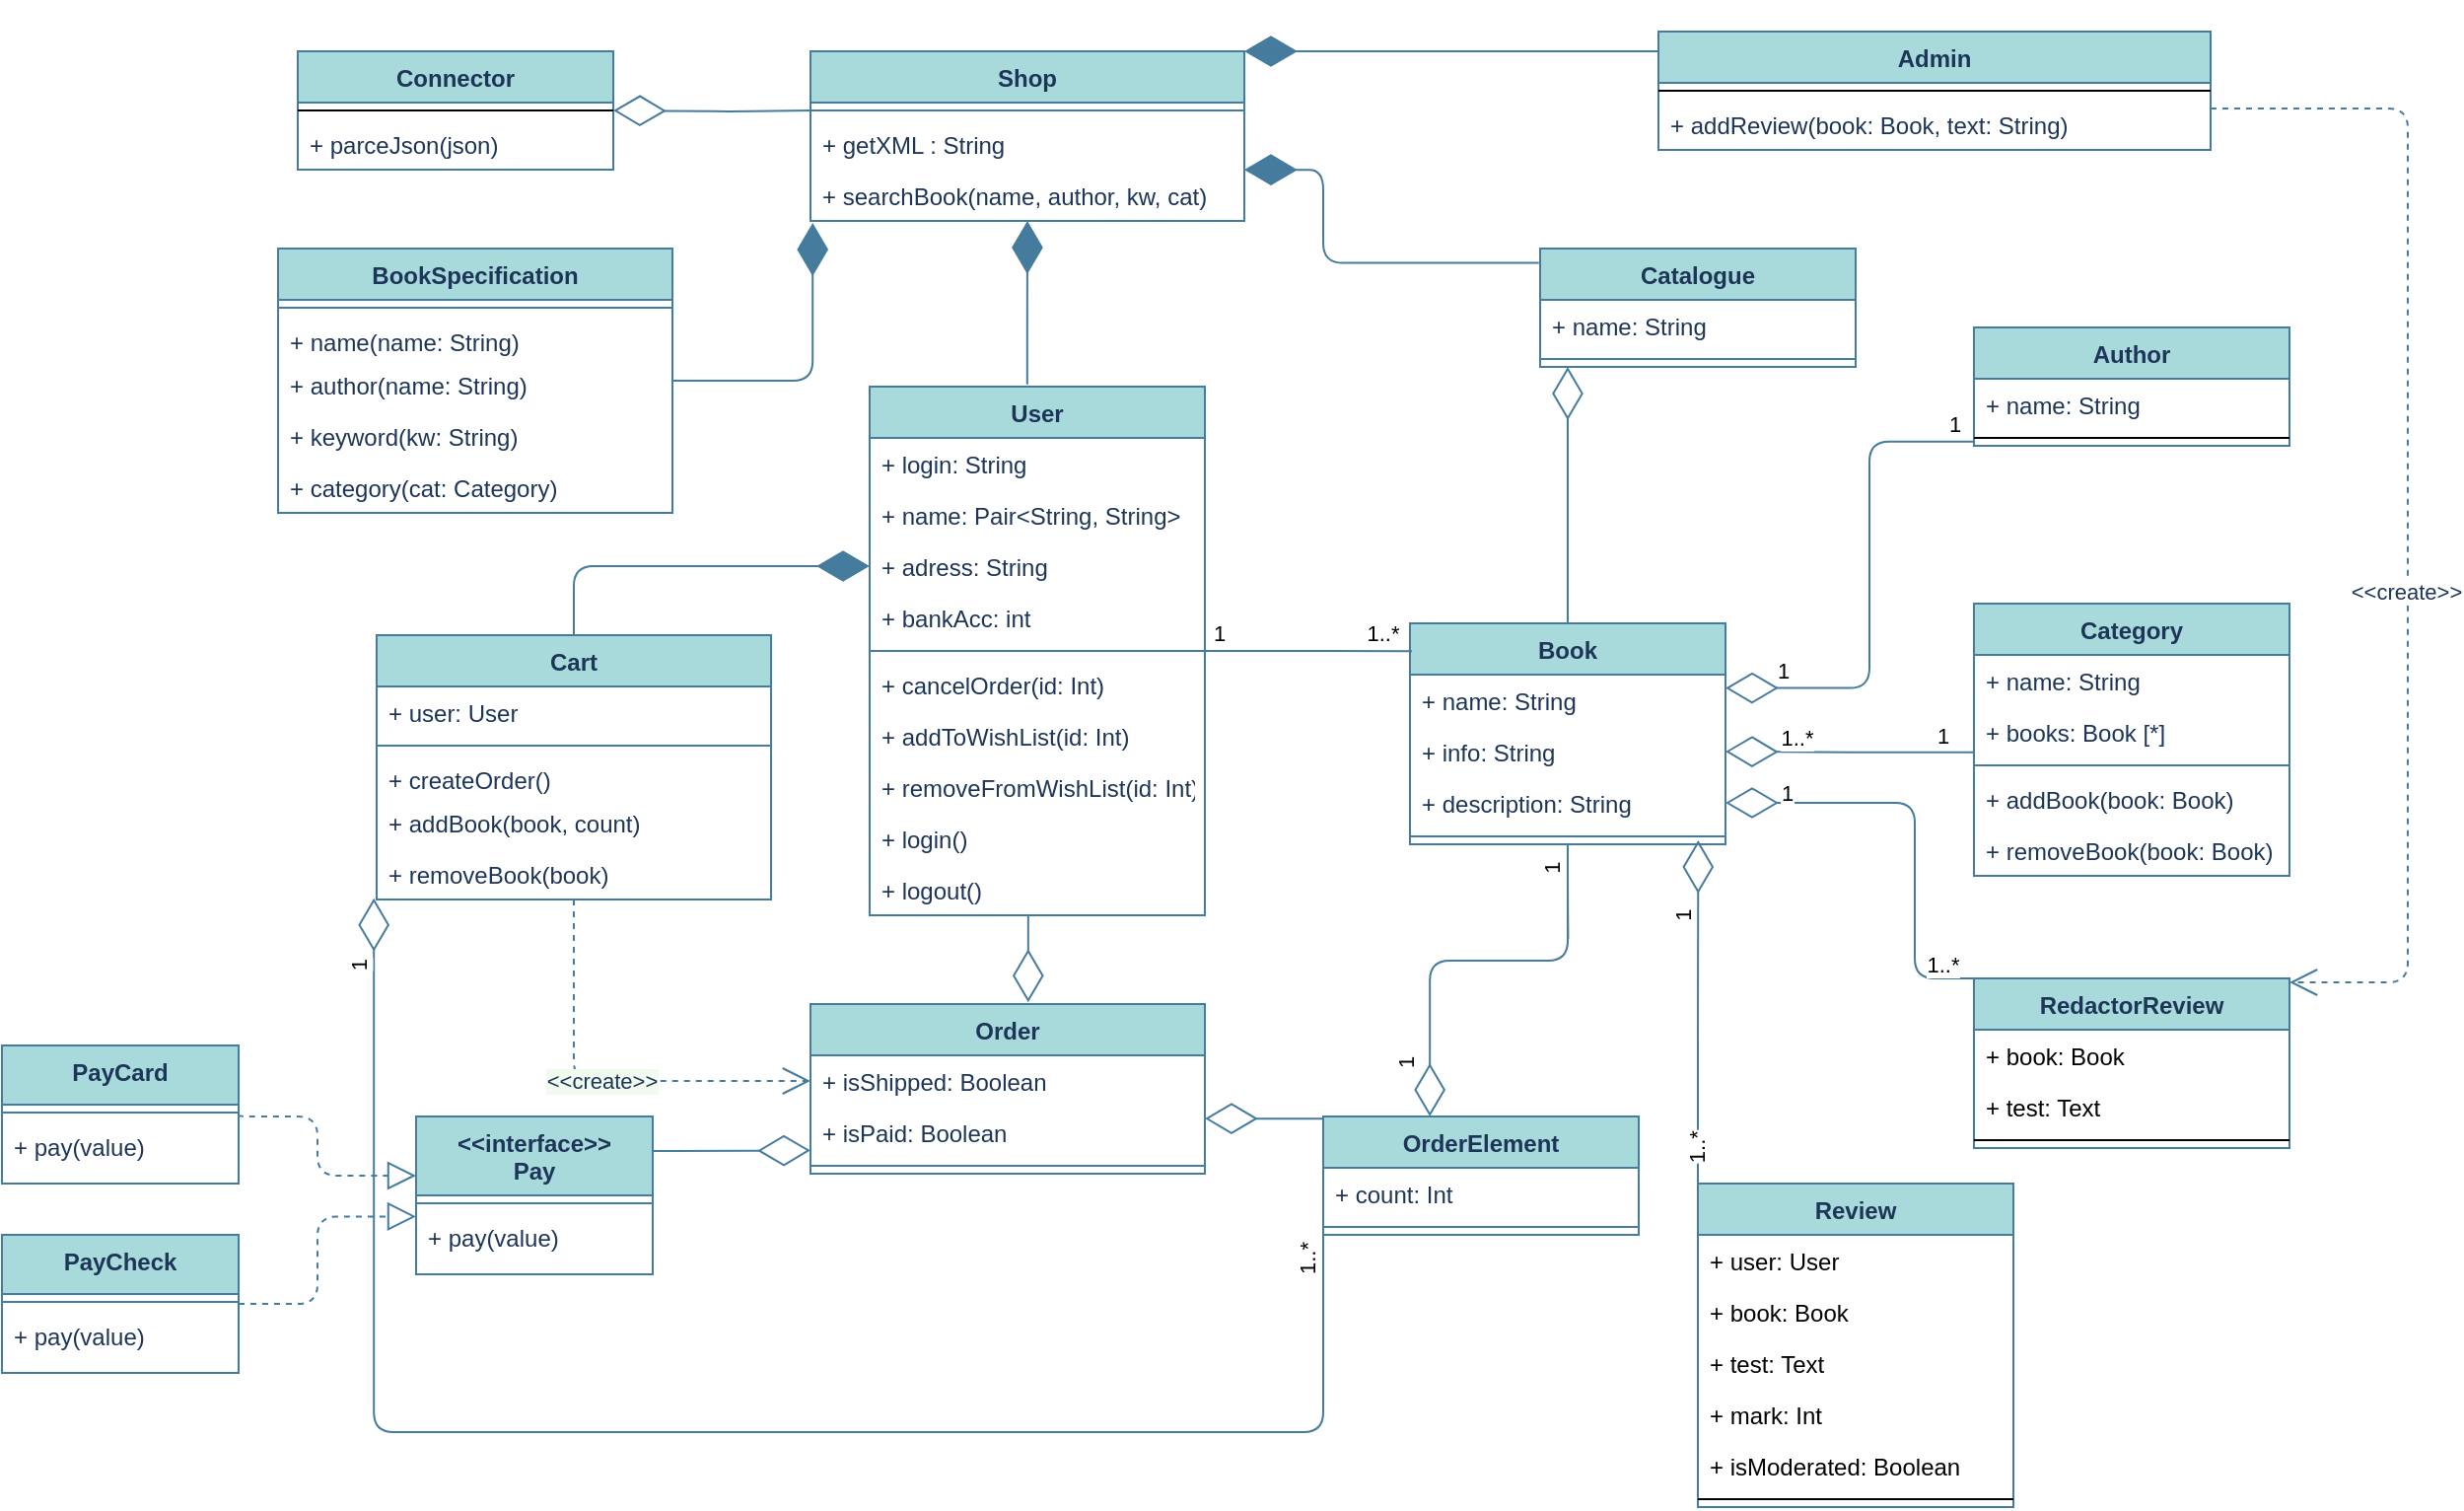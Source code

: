 <mxfile version="13.6.10" type="google"><diagram id="C5RBs43oDa-KdzZeNtuy" name="Page-1"><mxGraphModel dx="1653" dy="455" grid="1" gridSize="10" guides="1" tooltips="1" connect="1" arrows="1" fold="1" page="1" pageScale="1" pageWidth="827" pageHeight="1169" background="none" math="0" shadow="0"><root><mxCell id="WIyWlLk6GJQsqaUBKTNV-0"/><mxCell id="WIyWlLk6GJQsqaUBKTNV-1" parent="WIyWlLk6GJQsqaUBKTNV-0"/><mxCell id="28wY9zj7JugQO1E79rwY-50" style="edgeStyle=orthogonalEdgeStyle;rounded=1;orthogonalLoop=1;jettySize=auto;html=1;entryX=0.5;entryY=1;entryDx=0;entryDy=0;endFill=1;endArrow=diamondThin;endSize=24;exitX=0.47;exitY=-0.004;exitDx=0;exitDy=0;exitPerimeter=0;labelBackgroundColor=#F1FAEE;strokeColor=#457B9D;fontColor=#1D3557;" parent="WIyWlLk6GJQsqaUBKTNV-1" source="28wY9zj7JugQO1E79rwY-0" target="28wY9zj7JugQO1E79rwY-22" edge="1"><mxGeometry relative="1" as="geometry"><mxPoint x="200" y="530" as="sourcePoint"/><Array as="points"/></mxGeometry></mxCell><mxCell id="28wY9zj7JugQO1E79rwY-34" style="edgeStyle=orthogonalEdgeStyle;rounded=1;orthogonalLoop=1;jettySize=auto;html=1;exitX=0.5;exitY=0;exitDx=0;exitDy=0;endFill=1;endArrow=diamondThin;endSize=24;labelBackgroundColor=#F1FAEE;strokeColor=#457B9D;fontColor=#1D3557;entryX=0;entryY=0.5;entryDx=0;entryDy=0;" parent="WIyWlLk6GJQsqaUBKTNV-1" source="28wY9zj7JugQO1E79rwY-30" edge="1"><mxGeometry relative="1" as="geometry"><mxPoint x="140" y="621.0" as="targetPoint"/><Array as="points"><mxPoint x="-10" y="621"/></Array></mxGeometry></mxCell><mxCell id="28wY9zj7JugQO1E79rwY-36" value="&amp;lt;&amp;lt;create&amp;gt;&amp;gt;" style="edgeStyle=orthogonalEdgeStyle;rounded=1;orthogonalLoop=1;jettySize=auto;html=1;exitX=0.5;exitY=1;exitDx=0;exitDy=0;dashed=1;endArrow=open;endSize=12;labelBackgroundColor=#F1FAEE;strokeColor=#457B9D;fontColor=#1D3557;entryX=0;entryY=0.5;entryDx=0;entryDy=0;" parent="WIyWlLk6GJQsqaUBKTNV-1" source="28wY9zj7JugQO1E79rwY-30" edge="1"><mxGeometry relative="1" as="geometry"><Array as="points"><mxPoint x="-10" y="882"/></Array><mxPoint x="110" y="882" as="targetPoint"/></mxGeometry></mxCell><mxCell id="28wY9zj7JugQO1E79rwY-91" style="edgeStyle=orthogonalEdgeStyle;curved=0;rounded=1;orthogonalLoop=1;jettySize=auto;html=1;exitX=-0.004;exitY=0.121;exitDx=0;exitDy=0;entryX=1;entryY=1.003;entryDx=0;entryDy=0;entryPerimeter=0;strokeColor=#457B9D;fontColor=#1D3557;exitPerimeter=0;labelBackgroundColor=#F1FAEE;endFill=1;endArrow=diamondThin;endSize=24;" parent="WIyWlLk6GJQsqaUBKTNV-1" source="28wY9zj7JugQO1E79rwY-56" target="28wY9zj7JugQO1E79rwY-25" edge="1"><mxGeometry relative="1" as="geometry"><Array as="points"><mxPoint x="370" y="467"/><mxPoint x="370" y="420"/></Array></mxGeometry></mxCell><mxCell id="28wY9zj7JugQO1E79rwY-22" value="Shop" style="swimlane;fontStyle=1;align=center;verticalAlign=top;childLayout=stackLayout;horizontal=1;startSize=26;horizontalStack=0;resizeParent=1;resizeParentMax=0;resizeLast=0;collapsible=1;marginBottom=0;fillColor=#A8DADC;strokeColor=#457B9D;fontColor=#1D3557;" parent="WIyWlLk6GJQsqaUBKTNV-1" vertex="1"><mxGeometry x="110" y="360" width="220" height="86" as="geometry"/></mxCell><mxCell id="28wY9zj7JugQO1E79rwY-24" value="" style="line;strokeWidth=1;fillColor=none;align=left;verticalAlign=middle;spacingTop=-1;spacingLeft=3;spacingRight=3;rotatable=0;labelPosition=right;points=[];portConstraint=eastwest;labelBackgroundColor=#F1FAEE;strokeColor=#457B9D;fontColor=#1D3557;" parent="28wY9zj7JugQO1E79rwY-22" vertex="1"><mxGeometry y="26" width="220" height="8" as="geometry"/></mxCell><mxCell id="28wY9zj7JugQO1E79rwY-25" value="+ getXML : String" style="text;strokeColor=none;fillColor=none;align=left;verticalAlign=top;spacingLeft=4;spacingRight=4;overflow=hidden;rotatable=0;points=[[0,0.5],[1,0.5]];portConstraint=eastwest;fontColor=#1D3557;" parent="28wY9zj7JugQO1E79rwY-22" vertex="1"><mxGeometry y="34" width="220" height="26" as="geometry"/></mxCell><mxCell id="1eunspBMFtO2mFd362M6-69" value="+ searchBook(name, author, kw, cat)" style="text;strokeColor=none;fillColor=none;align=left;verticalAlign=top;spacingLeft=4;spacingRight=4;overflow=hidden;rotatable=0;points=[[0,0.5],[1,0.5]];portConstraint=eastwest;fontColor=#1D3557;" vertex="1" parent="28wY9zj7JugQO1E79rwY-22"><mxGeometry y="60" width="220" height="26" as="geometry"/></mxCell><mxCell id="28wY9zj7JugQO1E79rwY-39" style="edgeStyle=orthogonalEdgeStyle;rounded=1;orthogonalLoop=1;jettySize=auto;html=1;exitX=0;exitY=0.018;exitDx=0;exitDy=0;endFill=0;endArrow=diamondThin;endSize=24;labelBackgroundColor=#F1FAEE;strokeColor=#457B9D;fontColor=#1D3557;align=left;labelPosition=right;verticalLabelPosition=middle;verticalAlign=top;entryX=1;entryY=0.231;entryDx=0;entryDy=0;entryPerimeter=0;exitPerimeter=0;" parent="WIyWlLk6GJQsqaUBKTNV-1" source="28wY9zj7JugQO1E79rwY-12" target="28wY9zj7JugQO1E79rwY-107" edge="1"><mxGeometry relative="1" as="geometry"><mxPoint x="360" y="901" as="targetPoint"/><Array as="points"/></mxGeometry></mxCell><mxCell id="28wY9zj7JugQO1E79rwY-90" style="edgeStyle=orthogonalEdgeStyle;curved=0;rounded=1;orthogonalLoop=1;jettySize=auto;html=1;strokeColor=#457B9D;fontColor=#1D3557;labelBackgroundColor=#F1FAEE;endFill=0;endArrow=diamondThin;endSize=24;" parent="WIyWlLk6GJQsqaUBKTNV-1" edge="1"><mxGeometry relative="1" as="geometry"><mxPoint x="494" y="650" as="sourcePoint"/><mxPoint x="494" y="520" as="targetPoint"/><Array as="points"><mxPoint x="494" y="630"/><mxPoint x="494" y="630"/></Array></mxGeometry></mxCell><mxCell id="1eunspBMFtO2mFd362M6-66" style="edgeStyle=orthogonalEdgeStyle;orthogonalLoop=1;jettySize=auto;html=1;exitX=0.5;exitY=1;exitDx=0;exitDy=0;endArrow=none;strokeColor=#457B9D;fontColor=#000000;align=right;" edge="1" parent="WIyWlLk6GJQsqaUBKTNV-1" source="28wY9zj7JugQO1E79rwY-17"><mxGeometry relative="1" as="geometry"><mxPoint x="494.207" y="810" as="targetPoint"/></mxGeometry></mxCell><mxCell id="28wY9zj7JugQO1E79rwY-17" value="Book" style="swimlane;fontStyle=1;align=center;verticalAlign=top;childLayout=stackLayout;horizontal=1;startSize=26;horizontalStack=0;resizeParent=1;resizeParentMax=0;resizeLast=0;collapsible=1;marginBottom=0;fillColor=#A8DADC;strokeColor=#457B9D;fontColor=#1D3557;" parent="WIyWlLk6GJQsqaUBKTNV-1" vertex="1"><mxGeometry x="414" y="650" width="160" height="112" as="geometry"/></mxCell><mxCell id="28wY9zj7JugQO1E79rwY-18" value="+ name: String" style="text;strokeColor=none;fillColor=none;align=left;verticalAlign=top;spacingLeft=4;spacingRight=4;overflow=hidden;rotatable=0;points=[[0,0.5],[1,0.5]];portConstraint=eastwest;fontColor=#1D3557;" parent="28wY9zj7JugQO1E79rwY-17" vertex="1"><mxGeometry y="26" width="160" height="26" as="geometry"/></mxCell><mxCell id="28wY9zj7JugQO1E79rwY-49" value="+ info: String" style="text;strokeColor=none;fillColor=none;align=left;verticalAlign=top;spacingLeft=4;spacingRight=4;overflow=hidden;rotatable=0;points=[[0,0.5],[1,0.5]];portConstraint=eastwest;fontColor=#1D3557;" parent="28wY9zj7JugQO1E79rwY-17" vertex="1"><mxGeometry y="52" width="160" height="26" as="geometry"/></mxCell><mxCell id="28wY9zj7JugQO1E79rwY-100" value="+ description: String" style="text;strokeColor=none;fillColor=none;align=left;verticalAlign=top;spacingLeft=4;spacingRight=4;overflow=hidden;rotatable=0;points=[[0,0.5],[1,0.5]];portConstraint=eastwest;fontColor=#1D3557;" parent="28wY9zj7JugQO1E79rwY-17" vertex="1"><mxGeometry y="78" width="160" height="26" as="geometry"/></mxCell><mxCell id="28wY9zj7JugQO1E79rwY-19" value="" style="line;strokeWidth=1;fillColor=none;align=left;verticalAlign=middle;spacingTop=-1;spacingLeft=3;spacingRight=3;rotatable=0;labelPosition=right;points=[];portConstraint=eastwest;labelBackgroundColor=#F1FAEE;strokeColor=#457B9D;fontColor=#1D3557;" parent="28wY9zj7JugQO1E79rwY-17" vertex="1"><mxGeometry y="104" width="160" height="8" as="geometry"/></mxCell><mxCell id="28wY9zj7JugQO1E79rwY-87" style="edgeStyle=orthogonalEdgeStyle;curved=0;rounded=1;orthogonalLoop=1;jettySize=auto;html=1;strokeColor=#457B9D;fontColor=#1D3557;labelBackgroundColor=#F1FAEE;endFill=0;endArrow=diamondThin;endSize=24;entryX=1;entryY=0.26;entryDx=0;entryDy=0;entryPerimeter=0;exitX=-0.002;exitY=0.733;exitDx=0;exitDy=0;exitPerimeter=0;" parent="WIyWlLk6GJQsqaUBKTNV-1" source="28wY9zj7JugQO1E79rwY-84" target="28wY9zj7JugQO1E79rwY-18" edge="1"><mxGeometry relative="1" as="geometry"><mxPoint x="573" y="709" as="targetPoint"/><Array as="points"><mxPoint x="647" y="558"/><mxPoint x="647" y="683"/></Array></mxGeometry></mxCell><mxCell id="1eunspBMFtO2mFd362M6-53" value="1" style="edgeLabel;html=1;align=center;verticalAlign=bottom;resizable=0;points=[];fontColor=#000000;" vertex="1" connectable="0" parent="28wY9zj7JugQO1E79rwY-87"><mxGeometry x="0.77" relative="1" as="geometry"><mxPoint as="offset"/></mxGeometry></mxCell><mxCell id="1eunspBMFtO2mFd362M6-54" value="1" style="edgeLabel;html=1;align=center;verticalAlign=bottom;resizable=0;points=[];fontColor=#000000;" vertex="1" connectable="0" parent="28wY9zj7JugQO1E79rwY-87"><mxGeometry x="-0.919" relative="1" as="geometry"><mxPoint as="offset"/></mxGeometry></mxCell><mxCell id="28wY9zj7JugQO1E79rwY-88" style="edgeStyle=orthogonalEdgeStyle;curved=0;rounded=1;orthogonalLoop=1;jettySize=auto;html=1;exitX=0;exitY=0;exitDx=0;exitDy=0;strokeColor=#457B9D;fontColor=#1D3557;labelBackgroundColor=#F1FAEE;endFill=0;endArrow=diamondThin;endSize=24;entryX=1;entryY=0.5;entryDx=0;entryDy=0;" parent="WIyWlLk6GJQsqaUBKTNV-1" source="28wY9zj7JugQO1E79rwY-72" target="28wY9zj7JugQO1E79rwY-100" edge="1"><mxGeometry relative="1" as="geometry"><mxPoint x="574" y="860" as="targetPoint"/><Array as="points"><mxPoint x="670" y="830"/><mxPoint x="670" y="741"/></Array><mxPoint x="699.84" y="879.998" as="sourcePoint"/></mxGeometry></mxCell><mxCell id="1eunspBMFtO2mFd362M6-47" value="1" style="edgeLabel;html=1;align=center;verticalAlign=bottom;resizable=0;points=[];fontColor=#000000;" vertex="1" connectable="0" parent="28wY9zj7JugQO1E79rwY-88"><mxGeometry x="0.718" y="3" relative="1" as="geometry"><mxPoint as="offset"/></mxGeometry></mxCell><mxCell id="1eunspBMFtO2mFd362M6-48" value="1..*" style="edgeLabel;html=1;align=center;verticalAlign=bottom;resizable=0;points=[];fontColor=#000000;" vertex="1" connectable="0" parent="28wY9zj7JugQO1E79rwY-88"><mxGeometry x="-0.847" y="1" relative="1" as="geometry"><mxPoint as="offset"/></mxGeometry></mxCell><mxCell id="28wY9zj7JugQO1E79rwY-51" style="edgeStyle=orthogonalEdgeStyle;rounded=1;orthogonalLoop=1;jettySize=auto;html=1;endFill=0;endArrow=diamondThin;endSize=24;entryX=1;entryY=0.5;entryDx=0;entryDy=0;labelBackgroundColor=#F1FAEE;strokeColor=#457B9D;fontColor=#1D3557;exitX=-0.001;exitY=0.901;exitDx=0;exitDy=0;exitPerimeter=0;" parent="WIyWlLk6GJQsqaUBKTNV-1" source="28wY9zj7JugQO1E79rwY-109" target="28wY9zj7JugQO1E79rwY-49" edge="1"><mxGeometry relative="1" as="geometry"><mxPoint x="624" y="728" as="targetPoint"/><Array as="points"/></mxGeometry></mxCell><mxCell id="1eunspBMFtO2mFd362M6-15" value="1..*" style="edgeLabel;html=1;align=center;verticalAlign=bottom;resizable=0;points=[];fontColor=#000000;" vertex="1" connectable="0" parent="28wY9zj7JugQO1E79rwY-51"><mxGeometry x="0.559" y="1" relative="1" as="geometry"><mxPoint x="8.44" as="offset"/></mxGeometry></mxCell><mxCell id="1eunspBMFtO2mFd362M6-16" value="1" style="edgeLabel;html=1;align=center;verticalAlign=bottom;resizable=0;points=[];fontColor=#000000;" vertex="1" connectable="0" parent="28wY9zj7JugQO1E79rwY-51"><mxGeometry x="-0.747" relative="1" as="geometry"><mxPoint as="offset"/></mxGeometry></mxCell><mxCell id="1eunspBMFtO2mFd362M6-4" value="&lt;div&gt;&lt;br&gt;&lt;/div&gt;" style="edgeStyle=orthogonalEdgeStyle;rounded=1;orthogonalLoop=1;jettySize=auto;html=1;exitX=1;exitY=0.5;exitDx=0;exitDy=0;entryX=0.006;entryY=0.126;entryDx=0;entryDy=0;entryPerimeter=0;align=center;endArrow=none;strokeColor=#457B9D;" edge="1" parent="WIyWlLk6GJQsqaUBKTNV-1" source="28wY9zj7JugQO1E79rwY-0" target="28wY9zj7JugQO1E79rwY-17"><mxGeometry relative="1" as="geometry"/></mxCell><mxCell id="1eunspBMFtO2mFd362M6-9" value="1" style="edgeLabel;html=1;align=center;verticalAlign=bottom;resizable=0;points=[];" vertex="1" connectable="0" parent="1eunspBMFtO2mFd362M6-4"><mxGeometry x="-0.867" y="1" relative="1" as="geometry"><mxPoint as="offset"/></mxGeometry></mxCell><mxCell id="1eunspBMFtO2mFd362M6-10" value="1..*" style="edgeLabel;html=1;align=center;verticalAlign=bottom;resizable=0;points=[];" vertex="1" connectable="0" parent="1eunspBMFtO2mFd362M6-4"><mxGeometry x="0.753" y="1" relative="1" as="geometry"><mxPoint x="-2.46" as="offset"/></mxGeometry></mxCell><mxCell id="28wY9zj7JugQO1E79rwY-0" value="User" style="swimlane;fontStyle=1;align=center;verticalAlign=top;childLayout=stackLayout;horizontal=1;startSize=26;horizontalStack=0;resizeParent=1;resizeParentMax=0;resizeLast=0;collapsible=1;marginBottom=0;fillColor=#A8DADC;strokeColor=#457B9D;fontColor=#1D3557;" parent="WIyWlLk6GJQsqaUBKTNV-1" vertex="1"><mxGeometry x="140" y="530" width="170" height="268" as="geometry"/></mxCell><mxCell id="28wY9zj7JugQO1E79rwY-1" value="+ login: String" style="text;strokeColor=none;fillColor=none;align=left;verticalAlign=top;spacingLeft=4;spacingRight=4;overflow=hidden;rotatable=0;points=[[0,0.5],[1,0.5]];portConstraint=eastwest;fontColor=#1D3557;" parent="28wY9zj7JugQO1E79rwY-0" vertex="1"><mxGeometry y="26" width="170" height="26" as="geometry"/></mxCell><mxCell id="28wY9zj7JugQO1E79rwY-54" value="+ name: Pair&lt;String, String&gt;" style="text;strokeColor=none;fillColor=none;align=left;verticalAlign=top;spacingLeft=4;spacingRight=4;overflow=hidden;rotatable=0;points=[[0,0.5],[1,0.5]];portConstraint=eastwest;fontColor=#1D3557;" parent="28wY9zj7JugQO1E79rwY-0" vertex="1"><mxGeometry y="52" width="170" height="26" as="geometry"/></mxCell><mxCell id="28wY9zj7JugQO1E79rwY-115" value="+ adress: String" style="text;strokeColor=none;fillColor=none;align=left;verticalAlign=top;spacingLeft=4;spacingRight=4;overflow=hidden;rotatable=0;points=[[0,0.5],[1,0.5]];portConstraint=eastwest;fontColor=#1D3557;" parent="28wY9zj7JugQO1E79rwY-0" vertex="1"><mxGeometry y="78" width="170" height="26" as="geometry"/></mxCell><mxCell id="28wY9zj7JugQO1E79rwY-116" value="+ bankAcc: int" style="text;strokeColor=none;fillColor=none;align=left;verticalAlign=top;spacingLeft=4;spacingRight=4;overflow=hidden;rotatable=0;points=[[0,0.5],[1,0.5]];portConstraint=eastwest;fontColor=#1D3557;" parent="28wY9zj7JugQO1E79rwY-0" vertex="1"><mxGeometry y="104" width="170" height="26" as="geometry"/></mxCell><mxCell id="28wY9zj7JugQO1E79rwY-2" value="" style="line;strokeWidth=1;fillColor=none;align=left;verticalAlign=middle;spacingTop=-1;spacingLeft=3;spacingRight=3;rotatable=0;labelPosition=right;points=[];portConstraint=eastwest;labelBackgroundColor=#F1FAEE;strokeColor=#457B9D;fontColor=#1D3557;" parent="28wY9zj7JugQO1E79rwY-0" vertex="1"><mxGeometry y="130" width="170" height="8" as="geometry"/></mxCell><mxCell id="28wY9zj7JugQO1E79rwY-3" value="+ cancelOrder(id: Int)" style="text;strokeColor=none;fillColor=none;align=left;verticalAlign=top;spacingLeft=4;spacingRight=4;overflow=hidden;rotatable=0;points=[[0,0.5],[1,0.5]];portConstraint=eastwest;fontColor=#1D3557;" parent="28wY9zj7JugQO1E79rwY-0" vertex="1"><mxGeometry y="138" width="170" height="26" as="geometry"/></mxCell><mxCell id="28wY9zj7JugQO1E79rwY-113" value="+ addToWishList(id: Int)" style="text;strokeColor=none;fillColor=none;align=left;verticalAlign=top;spacingLeft=4;spacingRight=4;overflow=hidden;rotatable=0;points=[[0,0.5],[1,0.5]];portConstraint=eastwest;fontColor=#1D3557;" parent="28wY9zj7JugQO1E79rwY-0" vertex="1"><mxGeometry y="164" width="170" height="26" as="geometry"/></mxCell><mxCell id="28wY9zj7JugQO1E79rwY-114" value="+ removeFromWishList(id: Int)" style="text;strokeColor=none;fillColor=none;align=left;verticalAlign=top;spacingLeft=4;spacingRight=4;overflow=hidden;rotatable=0;points=[[0,0.5],[1,0.5]];portConstraint=eastwest;fontColor=#1D3557;" parent="28wY9zj7JugQO1E79rwY-0" vertex="1"><mxGeometry y="190" width="170" height="26" as="geometry"/></mxCell><mxCell id="28wY9zj7JugQO1E79rwY-117" value="+ login()" style="text;strokeColor=none;fillColor=none;align=left;verticalAlign=top;spacingLeft=4;spacingRight=4;overflow=hidden;rotatable=0;points=[[0,0.5],[1,0.5]];portConstraint=eastwest;fontColor=#1D3557;" parent="28wY9zj7JugQO1E79rwY-0" vertex="1"><mxGeometry y="216" width="170" height="26" as="geometry"/></mxCell><mxCell id="28wY9zj7JugQO1E79rwY-119" value="+ logout()" style="text;strokeColor=none;fillColor=none;align=left;verticalAlign=top;spacingLeft=4;spacingRight=4;overflow=hidden;rotatable=0;points=[[0,0.5],[1,0.5]];portConstraint=eastwest;fontColor=#1D3557;" parent="28wY9zj7JugQO1E79rwY-0" vertex="1"><mxGeometry y="242" width="170" height="26" as="geometry"/></mxCell><mxCell id="28wY9zj7JugQO1E79rwY-30" value="Cart" style="swimlane;fontStyle=1;align=center;verticalAlign=top;childLayout=stackLayout;horizontal=1;startSize=26;horizontalStack=0;resizeParent=1;resizeParentMax=0;resizeLast=0;collapsible=1;marginBottom=0;fillColor=#A8DADC;strokeColor=#457B9D;fontColor=#1D3557;" parent="WIyWlLk6GJQsqaUBKTNV-1" vertex="1"><mxGeometry x="-110" y="656" width="200" height="134" as="geometry"/></mxCell><mxCell id="28wY9zj7JugQO1E79rwY-31" value="+ user: User" style="text;strokeColor=none;fillColor=none;align=left;verticalAlign=top;spacingLeft=4;spacingRight=4;overflow=hidden;rotatable=0;points=[[0,0.5],[1,0.5]];portConstraint=eastwest;fontColor=#1D3557;" parent="28wY9zj7JugQO1E79rwY-30" vertex="1"><mxGeometry y="26" width="200" height="26" as="geometry"/></mxCell><mxCell id="28wY9zj7JugQO1E79rwY-32" value="" style="line;strokeWidth=1;fillColor=none;align=left;verticalAlign=middle;spacingTop=-1;spacingLeft=3;spacingRight=3;rotatable=0;labelPosition=right;points=[];portConstraint=eastwest;labelBackgroundColor=#F1FAEE;strokeColor=#457B9D;fontColor=#1D3557;" parent="28wY9zj7JugQO1E79rwY-30" vertex="1"><mxGeometry y="52" width="200" height="8" as="geometry"/></mxCell><mxCell id="28wY9zj7JugQO1E79rwY-33" value="+ createOrder()" style="text;strokeColor=none;fillColor=none;align=left;verticalAlign=top;spacingLeft=4;spacingRight=4;overflow=hidden;rotatable=0;points=[[0,0.5],[1,0.5]];portConstraint=eastwest;fontColor=#1D3557;" parent="28wY9zj7JugQO1E79rwY-30" vertex="1"><mxGeometry y="60" width="200" height="22" as="geometry"/></mxCell><mxCell id="28wY9zj7JugQO1E79rwY-103" value="+ addBook(book, count)" style="text;strokeColor=none;fillColor=none;align=left;verticalAlign=top;spacingLeft=4;spacingRight=4;overflow=hidden;rotatable=0;points=[[0,0.5],[1,0.5]];portConstraint=eastwest;fontColor=#1D3557;" parent="28wY9zj7JugQO1E79rwY-30" vertex="1"><mxGeometry y="82" width="200" height="26" as="geometry"/></mxCell><mxCell id="28wY9zj7JugQO1E79rwY-104" value="+ removeBook(book)" style="text;strokeColor=none;fillColor=none;align=left;verticalAlign=top;spacingLeft=4;spacingRight=4;overflow=hidden;rotatable=0;points=[[0,0.5],[1,0.5]];portConstraint=eastwest;fontColor=#1D3557;" parent="28wY9zj7JugQO1E79rwY-30" vertex="1"><mxGeometry y="108" width="200" height="26" as="geometry"/></mxCell><mxCell id="28wY9zj7JugQO1E79rwY-45" value="Category" style="swimlane;fontStyle=1;align=center;verticalAlign=top;childLayout=stackLayout;horizontal=1;startSize=26;horizontalStack=0;resizeParent=1;resizeParentMax=0;resizeLast=0;collapsible=1;marginBottom=0;fillColor=#A8DADC;strokeColor=#457B9D;fontColor=#1D3557;" parent="WIyWlLk6GJQsqaUBKTNV-1" vertex="1"><mxGeometry x="700" y="640" width="160" height="138" as="geometry"/></mxCell><mxCell id="28wY9zj7JugQO1E79rwY-108" value="+ name: String" style="text;strokeColor=none;fillColor=none;align=left;verticalAlign=top;spacingLeft=4;spacingRight=4;overflow=hidden;rotatable=0;points=[[0,0.5],[1,0.5]];portConstraint=eastwest;fontColor=#1D3557;" parent="28wY9zj7JugQO1E79rwY-45" vertex="1"><mxGeometry y="26" width="160" height="26" as="geometry"/></mxCell><mxCell id="28wY9zj7JugQO1E79rwY-109" value="+ books: Book [*]" style="text;strokeColor=none;fillColor=none;align=left;verticalAlign=top;spacingLeft=4;spacingRight=4;overflow=hidden;rotatable=0;points=[[0,0.5],[1,0.5]];portConstraint=eastwest;fontColor=#1D3557;" parent="28wY9zj7JugQO1E79rwY-45" vertex="1"><mxGeometry y="52" width="160" height="26" as="geometry"/></mxCell><mxCell id="28wY9zj7JugQO1E79rwY-47" value="" style="line;strokeWidth=1;fillColor=none;align=left;verticalAlign=middle;spacingTop=-1;spacingLeft=3;spacingRight=3;rotatable=0;labelPosition=right;points=[];portConstraint=eastwest;labelBackgroundColor=#F1FAEE;strokeColor=#457B9D;fontColor=#1D3557;" parent="28wY9zj7JugQO1E79rwY-45" vertex="1"><mxGeometry y="78" width="160" height="8" as="geometry"/></mxCell><mxCell id="28wY9zj7JugQO1E79rwY-48" value="+ addBook(book: Book)" style="text;strokeColor=none;fillColor=none;align=left;verticalAlign=top;spacingLeft=4;spacingRight=4;overflow=hidden;rotatable=0;points=[[0,0.5],[1,0.5]];portConstraint=eastwest;fontColor=#1D3557;" parent="28wY9zj7JugQO1E79rwY-45" vertex="1"><mxGeometry y="86" width="160" height="26" as="geometry"/></mxCell><mxCell id="28wY9zj7JugQO1E79rwY-128" value="+ removeBook(book: Book)" style="text;strokeColor=none;fillColor=none;align=left;verticalAlign=top;spacingLeft=4;spacingRight=4;overflow=hidden;rotatable=0;points=[[0,0.5],[1,0.5]];portConstraint=eastwest;fontColor=#1D3557;" parent="28wY9zj7JugQO1E79rwY-45" vertex="1"><mxGeometry y="112" width="160" height="26" as="geometry"/></mxCell><mxCell id="28wY9zj7JugQO1E79rwY-82" value="Author" style="swimlane;fontStyle=1;align=center;verticalAlign=top;childLayout=stackLayout;horizontal=1;startSize=26;horizontalStack=0;resizeParent=1;resizeParentMax=0;resizeLast=0;collapsible=1;marginBottom=0;rounded=0;sketch=0;strokeColor=#457B9D;fillColor=#A8DADC;fontColor=#1D3557;" parent="WIyWlLk6GJQsqaUBKTNV-1" vertex="1"><mxGeometry x="700" y="500" width="160" height="60" as="geometry"/></mxCell><mxCell id="28wY9zj7JugQO1E79rwY-86" value="+ name: String" style="text;strokeColor=none;fillColor=none;align=left;verticalAlign=top;spacingLeft=4;spacingRight=4;overflow=hidden;rotatable=0;points=[[0,0.5],[1,0.5]];portConstraint=eastwest;fontColor=#1D3557;" parent="28wY9zj7JugQO1E79rwY-82" vertex="1"><mxGeometry y="26" width="160" height="26" as="geometry"/></mxCell><mxCell id="28wY9zj7JugQO1E79rwY-84" value="" style="line;strokeWidth=1;fillColor=none;align=left;verticalAlign=middle;spacingTop=-1;spacingLeft=3;spacingRight=3;rotatable=0;labelPosition=right;points=[];portConstraint=eastwest;" parent="28wY9zj7JugQO1E79rwY-82" vertex="1"><mxGeometry y="52" width="160" height="8" as="geometry"/></mxCell><mxCell id="28wY9zj7JugQO1E79rwY-96" value="Admin" style="swimlane;fontStyle=1;align=center;verticalAlign=top;childLayout=stackLayout;horizontal=1;startSize=26;horizontalStack=0;resizeParent=1;resizeParentMax=0;resizeLast=0;collapsible=1;marginBottom=0;rounded=0;sketch=0;strokeColor=#457B9D;fillColor=#A8DADC;fontColor=#1D3557;" parent="WIyWlLk6GJQsqaUBKTNV-1" vertex="1"><mxGeometry x="540" y="350" width="280" height="60" as="geometry"/></mxCell><mxCell id="28wY9zj7JugQO1E79rwY-98" value="" style="line;strokeWidth=1;fillColor=none;align=left;verticalAlign=middle;spacingTop=-1;spacingLeft=3;spacingRight=3;rotatable=0;labelPosition=right;points=[];portConstraint=eastwest;" parent="28wY9zj7JugQO1E79rwY-96" vertex="1"><mxGeometry y="26" width="280" height="8" as="geometry"/></mxCell><mxCell id="28wY9zj7JugQO1E79rwY-99" value="+ addReview(book: Book, text: String)" style="text;strokeColor=none;fillColor=none;align=left;verticalAlign=top;spacingLeft=4;spacingRight=4;overflow=hidden;rotatable=0;points=[[0,0.5],[1,0.5]];portConstraint=eastwest;fontColor=#1D3557;" parent="28wY9zj7JugQO1E79rwY-96" vertex="1"><mxGeometry y="34" width="280" height="26" as="geometry"/></mxCell><mxCell id="28wY9zj7JugQO1E79rwY-120" style="edgeStyle=orthogonalEdgeStyle;curved=0;rounded=1;orthogonalLoop=1;jettySize=auto;html=1;exitX=0;exitY=0.166;exitDx=0;exitDy=0;strokeColor=#457B9D;fontColor=#1D3557;entryX=1;entryY=0;entryDx=0;entryDy=0;labelBackgroundColor=#F1FAEE;endFill=1;endArrow=diamondThin;endSize=24;exitPerimeter=0;" parent="WIyWlLk6GJQsqaUBKTNV-1" source="28wY9zj7JugQO1E79rwY-96" target="28wY9zj7JugQO1E79rwY-22" edge="1"><mxGeometry relative="1" as="geometry"><mxPoint x="340" y="389" as="targetPoint"/><Array as="points"><mxPoint x="539" y="360"/></Array></mxGeometry></mxCell><mxCell id="28wY9zj7JugQO1E79rwY-121" style="edgeStyle=orthogonalEdgeStyle;curved=0;rounded=1;orthogonalLoop=1;jettySize=auto;html=1;exitX=1;exitY=0.5;exitDx=0;exitDy=0;strokeColor=#457B9D;fontColor=#1D3557;dashed=1;labelBackgroundColor=#F1FAEE;endArrow=open;endSize=12;" parent="WIyWlLk6GJQsqaUBKTNV-1" edge="1"><mxGeometry relative="1" as="geometry"><Array as="points"><mxPoint x="920" y="389"/><mxPoint x="920" y="832"/></Array><mxPoint x="820" y="389.0" as="sourcePoint"/><mxPoint x="860" y="832" as="targetPoint"/></mxGeometry></mxCell><mxCell id="28wY9zj7JugQO1E79rwY-122" value="&amp;lt;&amp;lt;create&amp;gt;&amp;gt;" style="edgeLabel;html=1;align=center;verticalAlign=middle;resizable=0;points=[];fontColor=#1D3557;" parent="28wY9zj7JugQO1E79rwY-121" vertex="1" connectable="0"><mxGeometry x="0.144" y="-1" relative="1" as="geometry"><mxPoint as="offset"/></mxGeometry></mxCell><mxCell id="28wY9zj7JugQO1E79rwY-72" value="RedactorReview&#10;" style="swimlane;fontStyle=1;align=center;verticalAlign=top;childLayout=stackLayout;horizontal=1;startSize=26;horizontalStack=0;resizeParent=1;resizeParentMax=0;resizeLast=0;collapsible=1;marginBottom=0;rounded=0;sketch=0;strokeColor=#457B9D;fillColor=#A8DADC;fontColor=#1D3557;" parent="WIyWlLk6GJQsqaUBKTNV-1" vertex="1"><mxGeometry x="700" y="830" width="160" height="86" as="geometry"/></mxCell><mxCell id="28wY9zj7JugQO1E79rwY-77" value="+ book: Book" style="text;strokeColor=none;fillColor=none;align=left;verticalAlign=top;spacingLeft=4;spacingRight=4;overflow=hidden;rotatable=0;points=[[0,0.5],[1,0.5]];portConstraint=eastwest;" parent="28wY9zj7JugQO1E79rwY-72" vertex="1"><mxGeometry y="26" width="160" height="26" as="geometry"/></mxCell><mxCell id="28wY9zj7JugQO1E79rwY-78" value="+ test: Text" style="text;strokeColor=none;fillColor=none;align=left;verticalAlign=top;spacingLeft=4;spacingRight=4;overflow=hidden;rotatable=0;points=[[0,0.5],[1,0.5]];portConstraint=eastwest;" parent="28wY9zj7JugQO1E79rwY-72" vertex="1"><mxGeometry y="52" width="160" height="26" as="geometry"/></mxCell><mxCell id="28wY9zj7JugQO1E79rwY-74" value="" style="line;strokeWidth=1;fillColor=none;align=left;verticalAlign=middle;spacingTop=-1;spacingLeft=3;spacingRight=3;rotatable=0;labelPosition=right;points=[];portConstraint=eastwest;" parent="28wY9zj7JugQO1E79rwY-72" vertex="1"><mxGeometry y="78" width="160" height="8" as="geometry"/></mxCell><mxCell id="28wY9zj7JugQO1E79rwY-127" style="edgeStyle=orthogonalEdgeStyle;curved=0;rounded=1;orthogonalLoop=1;jettySize=auto;html=1;exitX=0.5;exitY=1;exitDx=0;exitDy=0;strokeColor=#457B9D;fontColor=#1D3557;entryX=0.338;entryY=0;entryDx=0;entryDy=0;labelBackgroundColor=#F1FAEE;endFill=0;endArrow=diamondThin;endSize=24;entryPerimeter=0;" parent="WIyWlLk6GJQsqaUBKTNV-1" source="28wY9zj7JugQO1E79rwY-17" target="28wY9zj7JugQO1E79rwY-12" edge="1"><mxGeometry relative="1" as="geometry"/></mxCell><mxCell id="1eunspBMFtO2mFd362M6-51" value="1" style="edgeLabel;html=1;align=center;verticalAlign=bottom;resizable=0;points=[];fontColor=#000000;horizontal=0;" vertex="1" connectable="0" parent="28wY9zj7JugQO1E79rwY-127"><mxGeometry x="0.746" y="-3" relative="1" as="geometry"><mxPoint as="offset"/></mxGeometry></mxCell><mxCell id="1eunspBMFtO2mFd362M6-52" value="1" style="edgeLabel;html=1;align=center;verticalAlign=bottom;resizable=0;points=[];fontColor=#000000;horizontal=0;" vertex="1" connectable="0" parent="28wY9zj7JugQO1E79rwY-127"><mxGeometry x="-0.875" relative="1" as="geometry"><mxPoint as="offset"/></mxGeometry></mxCell><mxCell id="1eunspBMFtO2mFd362M6-3" style="edgeStyle=orthogonalEdgeStyle;rounded=1;orthogonalLoop=1;jettySize=auto;html=1;exitX=0;exitY=1;exitDx=0;exitDy=0;entryX=-0.007;entryY=0.978;entryDx=0;entryDy=0;align=center;fontColor=#1D3557;strokeColor=#457B9D;labelBackgroundColor=#F1FAEE;endFill=0;endArrow=diamondThin;endSize=24;entryPerimeter=0;" edge="1" parent="WIyWlLk6GJQsqaUBKTNV-1" source="28wY9zj7JugQO1E79rwY-12" target="28wY9zj7JugQO1E79rwY-104"><mxGeometry relative="1" as="geometry"><Array as="points"><mxPoint x="370" y="1060"/><mxPoint x="-111" y="1060"/></Array></mxGeometry></mxCell><mxCell id="1eunspBMFtO2mFd362M6-13" value="1" style="edgeLabel;html=1;align=center;verticalAlign=bottom;resizable=0;points=[];fontColor=#000000;horizontal=0;" vertex="1" connectable="0" parent="1eunspBMFtO2mFd362M6-3"><mxGeometry x="0.92" y="-1" relative="1" as="geometry"><mxPoint x="0.26" as="offset"/></mxGeometry></mxCell><mxCell id="1eunspBMFtO2mFd362M6-14" value="1..*" style="edgeLabel;html=1;align=center;verticalAlign=bottom;resizable=0;points=[];fontColor=#000000;horizontal=0;" vertex="1" connectable="0" parent="1eunspBMFtO2mFd362M6-3"><mxGeometry x="-0.969" relative="1" as="geometry"><mxPoint as="offset"/></mxGeometry></mxCell><mxCell id="28wY9zj7JugQO1E79rwY-8" value="Order" style="swimlane;fontStyle=1;align=center;verticalAlign=top;childLayout=stackLayout;horizontal=1;startSize=26;horizontalStack=0;resizeParent=1;resizeParentMax=0;resizeLast=0;collapsible=1;marginBottom=0;fillColor=#A8DADC;strokeColor=#457B9D;fontColor=#1D3557;" parent="WIyWlLk6GJQsqaUBKTNV-1" vertex="1"><mxGeometry x="110" y="843" width="200" height="86" as="geometry"/></mxCell><mxCell id="28wY9zj7JugQO1E79rwY-106" value="+ isShipped: Boolean" style="text;strokeColor=none;fillColor=none;align=left;verticalAlign=top;spacingLeft=4;spacingRight=4;overflow=hidden;rotatable=0;points=[[0,0.5],[1,0.5]];portConstraint=eastwest;fontColor=#1D3557;" parent="28wY9zj7JugQO1E79rwY-8" vertex="1"><mxGeometry y="26" width="200" height="26" as="geometry"/></mxCell><mxCell id="28wY9zj7JugQO1E79rwY-107" value="+ isPaid: Boolean" style="text;strokeColor=none;fillColor=none;align=left;verticalAlign=top;spacingLeft=4;spacingRight=4;overflow=hidden;rotatable=0;points=[[0,0.5],[1,0.5]];portConstraint=eastwest;fontColor=#1D3557;" parent="28wY9zj7JugQO1E79rwY-8" vertex="1"><mxGeometry y="52" width="200" height="26" as="geometry"/></mxCell><mxCell id="28wY9zj7JugQO1E79rwY-10" value="" style="line;strokeWidth=1;fillColor=none;align=left;verticalAlign=middle;spacingTop=-1;spacingLeft=3;spacingRight=3;rotatable=0;labelPosition=right;points=[];portConstraint=eastwest;labelBackgroundColor=#F1FAEE;strokeColor=#457B9D;fontColor=#1D3557;" parent="28wY9zj7JugQO1E79rwY-8" vertex="1"><mxGeometry y="78" width="200" height="8" as="geometry"/></mxCell><mxCell id="1eunspBMFtO2mFd362M6-18" style="edgeStyle=orthogonalEdgeStyle;orthogonalLoop=1;jettySize=auto;html=1;exitX=0.473;exitY=1.021;exitDx=0;exitDy=0;entryX=0.552;entryY=-0.01;entryDx=0;entryDy=0;endArrow=diamondThin;fontColor=#1D3557;align=center;labelBackgroundColor=#F1FAEE;endFill=0;endSize=24;exitPerimeter=0;strokeColor=#457B9D;entryPerimeter=0;" edge="1" parent="WIyWlLk6GJQsqaUBKTNV-1" source="28wY9zj7JugQO1E79rwY-119" target="28wY9zj7JugQO1E79rwY-8"><mxGeometry relative="1" as="geometry"/></mxCell><mxCell id="1eunspBMFtO2mFd362M6-21" style="edgeStyle=orthogonalEdgeStyle;orthogonalLoop=1;jettySize=auto;html=1;endArrow=diamondThin;strokeColor=#457B9D;fontColor=#1D3557;align=left;verticalAlign=top;labelBackgroundColor=#F1FAEE;endFill=0;endSize=24;exitX=1.009;exitY=0.219;exitDx=0;exitDy=0;entryX=0;entryY=0.855;entryDx=0;entryDy=0;entryPerimeter=0;exitPerimeter=0;" edge="1" parent="WIyWlLk6GJQsqaUBKTNV-1" source="1eunspBMFtO2mFd362M6-23" target="28wY9zj7JugQO1E79rwY-107"><mxGeometry relative="1" as="geometry"><mxPoint x="30" y="932.5" as="sourcePoint"/><mxPoint x="110" y="930" as="targetPoint"/><Array as="points"><mxPoint x="30" y="917"/></Array></mxGeometry></mxCell><mxCell id="1eunspBMFtO2mFd362M6-23" value="&lt;&lt;interface&gt;&gt;&#10;Pay" style="swimlane;fontStyle=1;align=center;verticalAlign=top;childLayout=stackLayout;horizontal=1;startSize=40;horizontalStack=0;resizeParent=1;resizeParentMax=0;resizeLast=0;collapsible=1;marginBottom=0;fillColor=#A8DADC;strokeColor=#457B9D;fontColor=#1D3557;" vertex="1" parent="WIyWlLk6GJQsqaUBKTNV-1"><mxGeometry x="-90" y="900" width="120" height="80" as="geometry"/></mxCell><mxCell id="1eunspBMFtO2mFd362M6-25" value="" style="line;strokeWidth=1;fillColor=none;align=left;verticalAlign=middle;spacingTop=-1;spacingLeft=3;spacingRight=3;rotatable=0;labelPosition=right;points=[];portConstraint=eastwest;labelBackgroundColor=#F1FAEE;strokeColor=#457B9D;fontColor=#1D3557;" vertex="1" parent="1eunspBMFtO2mFd362M6-23"><mxGeometry y="40" width="120" height="8" as="geometry"/></mxCell><mxCell id="1eunspBMFtO2mFd362M6-26" value="+ pay(value)" style="text;strokeColor=none;fillColor=none;align=left;verticalAlign=top;spacingLeft=4;spacingRight=4;overflow=hidden;rotatable=0;points=[[0,0.5],[1,0.5]];portConstraint=eastwest;fontColor=#1D3557;" vertex="1" parent="1eunspBMFtO2mFd362M6-23"><mxGeometry y="48" width="120" height="32" as="geometry"/></mxCell><mxCell id="1eunspBMFtO2mFd362M6-35" style="edgeStyle=orthogonalEdgeStyle;orthogonalLoop=1;jettySize=auto;html=1;exitX=1;exitY=0.5;exitDx=0;exitDy=0;endArrow=block;strokeColor=#457B9D;fontColor=#000000;align=right;dashed=1;endFill=0;endSize=12;" edge="1" parent="WIyWlLk6GJQsqaUBKTNV-1" source="1eunspBMFtO2mFd362M6-29"><mxGeometry relative="1" as="geometry"><mxPoint x="-90" y="930" as="targetPoint"/><Array as="points"><mxPoint x="-140" y="900"/><mxPoint x="-140" y="930"/></Array></mxGeometry></mxCell><mxCell id="1eunspBMFtO2mFd362M6-36" style="edgeStyle=orthogonalEdgeStyle;orthogonalLoop=1;jettySize=auto;html=1;exitX=1;exitY=0.5;exitDx=0;exitDy=0;entryX=0;entryY=0.085;entryDx=0;entryDy=0;entryPerimeter=0;endArrow=block;strokeColor=#457B9D;fontColor=#000000;align=right;dashed=1;endFill=0;endSize=12;" edge="1" parent="WIyWlLk6GJQsqaUBKTNV-1" source="1eunspBMFtO2mFd362M6-32" target="1eunspBMFtO2mFd362M6-26"><mxGeometry relative="1" as="geometry"/></mxCell><mxCell id="1eunspBMFtO2mFd362M6-32" value="PayCheck" style="swimlane;fontStyle=1;align=center;verticalAlign=top;childLayout=stackLayout;horizontal=1;startSize=30;horizontalStack=0;resizeParent=1;resizeParentMax=0;resizeLast=0;collapsible=1;marginBottom=0;fillColor=#A8DADC;strokeColor=#457B9D;fontColor=#1D3557;" vertex="1" parent="WIyWlLk6GJQsqaUBKTNV-1"><mxGeometry x="-300" y="960" width="120" height="70" as="geometry"/></mxCell><mxCell id="1eunspBMFtO2mFd362M6-33" value="" style="line;strokeWidth=1;fillColor=none;align=left;verticalAlign=middle;spacingTop=-1;spacingLeft=3;spacingRight=3;rotatable=0;labelPosition=right;points=[];portConstraint=eastwest;labelBackgroundColor=#F1FAEE;strokeColor=#457B9D;fontColor=#1D3557;" vertex="1" parent="1eunspBMFtO2mFd362M6-32"><mxGeometry y="30" width="120" height="8" as="geometry"/></mxCell><mxCell id="1eunspBMFtO2mFd362M6-34" value="+ pay(value)" style="text;strokeColor=none;fillColor=none;align=left;verticalAlign=top;spacingLeft=4;spacingRight=4;overflow=hidden;rotatable=0;points=[[0,0.5],[1,0.5]];portConstraint=eastwest;fontColor=#1D3557;" vertex="1" parent="1eunspBMFtO2mFd362M6-32"><mxGeometry y="38" width="120" height="32" as="geometry"/></mxCell><mxCell id="1eunspBMFtO2mFd362M6-29" value="PayCard" style="swimlane;fontStyle=1;align=center;verticalAlign=top;childLayout=stackLayout;horizontal=1;startSize=30;horizontalStack=0;resizeParent=1;resizeParentMax=0;resizeLast=0;collapsible=1;marginBottom=0;fillColor=#A8DADC;strokeColor=#457B9D;fontColor=#1D3557;" vertex="1" parent="WIyWlLk6GJQsqaUBKTNV-1"><mxGeometry x="-300" y="864" width="120" height="70" as="geometry"/></mxCell><mxCell id="1eunspBMFtO2mFd362M6-30" value="" style="line;strokeWidth=1;fillColor=none;align=left;verticalAlign=middle;spacingTop=-1;spacingLeft=3;spacingRight=3;rotatable=0;labelPosition=right;points=[];portConstraint=eastwest;labelBackgroundColor=#F1FAEE;strokeColor=#457B9D;fontColor=#1D3557;" vertex="1" parent="1eunspBMFtO2mFd362M6-29"><mxGeometry y="30" width="120" height="8" as="geometry"/></mxCell><mxCell id="1eunspBMFtO2mFd362M6-31" value="+ pay(value)" style="text;strokeColor=none;fillColor=none;align=left;verticalAlign=top;spacingLeft=4;spacingRight=4;overflow=hidden;rotatable=0;points=[[0,0.5],[1,0.5]];portConstraint=eastwest;fontColor=#1D3557;" vertex="1" parent="1eunspBMFtO2mFd362M6-29"><mxGeometry y="38" width="120" height="32" as="geometry"/></mxCell><mxCell id="28wY9zj7JugQO1E79rwY-12" value="OrderElement" style="swimlane;fontStyle=1;align=center;verticalAlign=top;childLayout=stackLayout;horizontal=1;startSize=26;horizontalStack=0;resizeParent=1;resizeParentMax=0;resizeLast=0;collapsible=1;marginBottom=0;fillColor=#A8DADC;strokeColor=#457B9D;fontColor=#1D3557;" parent="WIyWlLk6GJQsqaUBKTNV-1" vertex="1"><mxGeometry x="370" y="900" width="160" height="60" as="geometry"/></mxCell><mxCell id="28wY9zj7JugQO1E79rwY-16" value="+ count: Int" style="text;strokeColor=none;fillColor=none;align=left;verticalAlign=top;spacingLeft=4;spacingRight=4;overflow=hidden;rotatable=0;points=[[0,0.5],[1,0.5]];portConstraint=eastwest;fontColor=#1D3557;" parent="28wY9zj7JugQO1E79rwY-12" vertex="1"><mxGeometry y="26" width="160" height="26" as="geometry"/></mxCell><mxCell id="28wY9zj7JugQO1E79rwY-14" value="" style="line;strokeWidth=1;fillColor=none;align=left;verticalAlign=middle;spacingTop=-1;spacingLeft=3;spacingRight=3;rotatable=0;labelPosition=right;points=[];portConstraint=eastwest;labelBackgroundColor=#F1FAEE;strokeColor=#457B9D;fontColor=#1D3557;" parent="28wY9zj7JugQO1E79rwY-12" vertex="1"><mxGeometry y="52" width="160" height="8" as="geometry"/></mxCell><mxCell id="1eunspBMFtO2mFd362M6-46" style="edgeStyle=orthogonalEdgeStyle;orthogonalLoop=1;jettySize=auto;html=1;exitX=0;exitY=0;exitDx=0;exitDy=0;endArrow=diamondThin;strokeColor=#457B9D;fontColor=#1D3557;align=center;labelBackgroundColor=#F1FAEE;endFill=0;endSize=24;" edge="1" parent="WIyWlLk6GJQsqaUBKTNV-1" source="1eunspBMFtO2mFd362M6-38"><mxGeometry relative="1" as="geometry"><mxPoint x="560.167" y="760" as="targetPoint"/></mxGeometry></mxCell><mxCell id="1eunspBMFtO2mFd362M6-49" value="1" style="edgeLabel;html=1;align=center;verticalAlign=bottom;resizable=0;points=[];fontColor=#000000;horizontal=0;" vertex="1" connectable="0" parent="1eunspBMFtO2mFd362M6-46"><mxGeometry x="0.499" y="-1" relative="1" as="geometry"><mxPoint y="-5" as="offset"/></mxGeometry></mxCell><mxCell id="1eunspBMFtO2mFd362M6-50" value="1..*" style="edgeLabel;html=1;align=center;verticalAlign=bottom;resizable=0;points=[];fontColor=#000000;horizontal=0;" vertex="1" connectable="0" parent="1eunspBMFtO2mFd362M6-46"><mxGeometry x="-0.114" y="-58" relative="1" as="geometry"><mxPoint x="-51" y="59" as="offset"/></mxGeometry></mxCell><mxCell id="1eunspBMFtO2mFd362M6-38" value="Review" style="swimlane;fontStyle=1;align=center;verticalAlign=top;childLayout=stackLayout;horizontal=1;startSize=26;horizontalStack=0;resizeParent=1;resizeParentMax=0;resizeLast=0;collapsible=1;marginBottom=0;rounded=0;sketch=0;strokeColor=#457B9D;fillColor=#A8DADC;fontColor=#1D3557;" vertex="1" parent="WIyWlLk6GJQsqaUBKTNV-1"><mxGeometry x="560" y="934" width="160" height="164" as="geometry"/></mxCell><mxCell id="1eunspBMFtO2mFd362M6-39" value="+ user: User" style="text;strokeColor=none;fillColor=none;align=left;verticalAlign=top;spacingLeft=4;spacingRight=4;overflow=hidden;rotatable=0;points=[[0,0.5],[1,0.5]];portConstraint=eastwest;" vertex="1" parent="1eunspBMFtO2mFd362M6-38"><mxGeometry y="26" width="160" height="26" as="geometry"/></mxCell><mxCell id="1eunspBMFtO2mFd362M6-40" value="+ book: Book" style="text;strokeColor=none;fillColor=none;align=left;verticalAlign=top;spacingLeft=4;spacingRight=4;overflow=hidden;rotatable=0;points=[[0,0.5],[1,0.5]];portConstraint=eastwest;" vertex="1" parent="1eunspBMFtO2mFd362M6-38"><mxGeometry y="52" width="160" height="26" as="geometry"/></mxCell><mxCell id="1eunspBMFtO2mFd362M6-41" value="+ test: Text" style="text;strokeColor=none;fillColor=none;align=left;verticalAlign=top;spacingLeft=4;spacingRight=4;overflow=hidden;rotatable=0;points=[[0,0.5],[1,0.5]];portConstraint=eastwest;" vertex="1" parent="1eunspBMFtO2mFd362M6-38"><mxGeometry y="78" width="160" height="26" as="geometry"/></mxCell><mxCell id="1eunspBMFtO2mFd362M6-42" value="+ mark: Int" style="text;strokeColor=none;fillColor=none;align=left;verticalAlign=top;spacingLeft=4;spacingRight=4;overflow=hidden;rotatable=0;points=[[0,0.5],[1,0.5]];portConstraint=eastwest;" vertex="1" parent="1eunspBMFtO2mFd362M6-38"><mxGeometry y="104" width="160" height="26" as="geometry"/></mxCell><mxCell id="1eunspBMFtO2mFd362M6-43" value="+ isModerated: Boolean" style="text;strokeColor=none;fillColor=none;align=left;verticalAlign=top;spacingLeft=4;spacingRight=4;overflow=hidden;rotatable=0;points=[[0,0.5],[1,0.5]];portConstraint=eastwest;" vertex="1" parent="1eunspBMFtO2mFd362M6-38"><mxGeometry y="130" width="160" height="26" as="geometry"/></mxCell><mxCell id="1eunspBMFtO2mFd362M6-45" value="" style="line;strokeWidth=1;fillColor=none;align=left;verticalAlign=middle;spacingTop=-1;spacingLeft=3;spacingRight=3;rotatable=0;labelPosition=right;points=[];portConstraint=eastwest;" vertex="1" parent="1eunspBMFtO2mFd362M6-38"><mxGeometry y="156" width="160" height="8" as="geometry"/></mxCell><mxCell id="1eunspBMFtO2mFd362M6-59" style="edgeStyle=orthogonalEdgeStyle;orthogonalLoop=1;jettySize=auto;html=1;entryX=1;entryY=0.5;entryDx=0;entryDy=0;endArrow=diamondThin;strokeColor=#457B9D;fontColor=#1D3557;align=center;labelBackgroundColor=#F1FAEE;endFill=0;endSize=24;" edge="1" parent="WIyWlLk6GJQsqaUBKTNV-1" target="1eunspBMFtO2mFd362M6-55"><mxGeometry relative="1" as="geometry"><mxPoint x="111" y="390" as="sourcePoint"/></mxGeometry></mxCell><mxCell id="1eunspBMFtO2mFd362M6-55" value="Connector" style="swimlane;fontStyle=1;align=center;verticalAlign=top;childLayout=stackLayout;horizontal=1;startSize=26;horizontalStack=0;resizeParent=1;resizeParentMax=0;resizeLast=0;collapsible=1;marginBottom=0;strokeColor=#457B9D;fillColor=#A8DADC;fontColor=#1D3557;" vertex="1" parent="WIyWlLk6GJQsqaUBKTNV-1"><mxGeometry x="-150" y="360" width="160" height="60" as="geometry"/></mxCell><mxCell id="1eunspBMFtO2mFd362M6-57" value="" style="line;strokeWidth=1;fillColor=none;align=left;verticalAlign=middle;spacingTop=-1;spacingLeft=3;spacingRight=3;rotatable=0;labelPosition=right;points=[];portConstraint=eastwest;" vertex="1" parent="1eunspBMFtO2mFd362M6-55"><mxGeometry y="26" width="160" height="8" as="geometry"/></mxCell><mxCell id="1eunspBMFtO2mFd362M6-58" value="+ parceJson(json)" style="text;strokeColor=none;fillColor=none;align=left;verticalAlign=top;spacingLeft=4;spacingRight=4;overflow=hidden;rotatable=0;points=[[0,0.5],[1,0.5]];portConstraint=eastwest;fontColor=#1D3557;" vertex="1" parent="1eunspBMFtO2mFd362M6-55"><mxGeometry y="34" width="160" height="26" as="geometry"/></mxCell><mxCell id="28wY9zj7JugQO1E79rwY-56" value="Catalogue" style="swimlane;fontStyle=1;align=center;verticalAlign=top;childLayout=stackLayout;horizontal=1;startSize=26;horizontalStack=0;resizeParent=1;resizeParentMax=0;resizeLast=0;collapsible=1;marginBottom=0;fillColor=#A8DADC;strokeColor=#457B9D;fontColor=#1D3557;" parent="WIyWlLk6GJQsqaUBKTNV-1" vertex="1"><mxGeometry x="480" y="460" width="160" height="60" as="geometry"/></mxCell><mxCell id="28wY9zj7JugQO1E79rwY-60" value="+ name: String" style="text;strokeColor=none;fillColor=none;align=left;verticalAlign=top;spacingLeft=4;spacingRight=4;overflow=hidden;rotatable=0;points=[[0,0.5],[1,0.5]];portConstraint=eastwest;fontColor=#1D3557;" parent="28wY9zj7JugQO1E79rwY-56" vertex="1"><mxGeometry y="26" width="160" height="26" as="geometry"/></mxCell><mxCell id="28wY9zj7JugQO1E79rwY-58" value="" style="line;strokeWidth=1;fillColor=none;align=left;verticalAlign=middle;spacingTop=-1;spacingLeft=3;spacingRight=3;rotatable=0;labelPosition=right;points=[];portConstraint=eastwest;labelBackgroundColor=#F1FAEE;strokeColor=#457B9D;fontColor=#1D3557;" parent="28wY9zj7JugQO1E79rwY-56" vertex="1"><mxGeometry y="52" width="160" height="8" as="geometry"/></mxCell><mxCell id="1eunspBMFtO2mFd362M6-68" style="edgeStyle=orthogonalEdgeStyle;orthogonalLoop=1;jettySize=auto;html=1;exitX=1;exitY=0.5;exitDx=0;exitDy=0;entryX=0.005;entryY=1.038;entryDx=0;entryDy=0;endArrow=diamondThin;strokeColor=#457B9D;fontColor=#1D3557;align=center;labelBackgroundColor=#F1FAEE;endFill=1;endSize=24;entryPerimeter=0;" edge="1" parent="WIyWlLk6GJQsqaUBKTNV-1" source="1eunspBMFtO2mFd362M6-60" target="1eunspBMFtO2mFd362M6-69"><mxGeometry relative="1" as="geometry"><Array as="points"><mxPoint x="111" y="527"/></Array></mxGeometry></mxCell><mxCell id="1eunspBMFtO2mFd362M6-60" value="BookSpecification" style="swimlane;fontStyle=1;align=center;verticalAlign=top;childLayout=stackLayout;horizontal=1;startSize=26;horizontalStack=0;resizeParent=1;resizeParentMax=0;resizeLast=0;collapsible=1;marginBottom=0;fillColor=#A8DADC;strokeColor=#457B9D;fontColor=#1D3557;" vertex="1" parent="WIyWlLk6GJQsqaUBKTNV-1"><mxGeometry x="-160" y="460" width="200" height="134" as="geometry"/></mxCell><mxCell id="1eunspBMFtO2mFd362M6-62" value="" style="line;strokeWidth=1;fillColor=none;align=left;verticalAlign=middle;spacingTop=-1;spacingLeft=3;spacingRight=3;rotatable=0;labelPosition=right;points=[];portConstraint=eastwest;labelBackgroundColor=#F1FAEE;strokeColor=#457B9D;fontColor=#1D3557;" vertex="1" parent="1eunspBMFtO2mFd362M6-60"><mxGeometry y="26" width="200" height="8" as="geometry"/></mxCell><mxCell id="1eunspBMFtO2mFd362M6-63" value="+ name(name: String)" style="text;strokeColor=none;fillColor=none;align=left;verticalAlign=top;spacingLeft=4;spacingRight=4;overflow=hidden;rotatable=0;points=[[0,0.5],[1,0.5]];portConstraint=eastwest;fontColor=#1D3557;" vertex="1" parent="1eunspBMFtO2mFd362M6-60"><mxGeometry y="34" width="200" height="22" as="geometry"/></mxCell><mxCell id="1eunspBMFtO2mFd362M6-64" value="+ author(name: String)" style="text;strokeColor=none;fillColor=none;align=left;verticalAlign=top;spacingLeft=4;spacingRight=4;overflow=hidden;rotatable=0;points=[[0,0.5],[1,0.5]];portConstraint=eastwest;fontColor=#1D3557;" vertex="1" parent="1eunspBMFtO2mFd362M6-60"><mxGeometry y="56" width="200" height="26" as="geometry"/></mxCell><mxCell id="1eunspBMFtO2mFd362M6-65" value="+ keyword(kw: String)" style="text;strokeColor=none;fillColor=none;align=left;verticalAlign=top;spacingLeft=4;spacingRight=4;overflow=hidden;rotatable=0;points=[[0,0.5],[1,0.5]];portConstraint=eastwest;fontColor=#1D3557;" vertex="1" parent="1eunspBMFtO2mFd362M6-60"><mxGeometry y="82" width="200" height="26" as="geometry"/></mxCell><mxCell id="1eunspBMFtO2mFd362M6-67" value="+ category(cat: Category)" style="text;strokeColor=none;fillColor=none;align=left;verticalAlign=top;spacingLeft=4;spacingRight=4;overflow=hidden;rotatable=0;points=[[0,0.5],[1,0.5]];portConstraint=eastwest;fontColor=#1D3557;" vertex="1" parent="1eunspBMFtO2mFd362M6-60"><mxGeometry y="108" width="200" height="26" as="geometry"/></mxCell></root></mxGraphModel></diagram></mxfile>